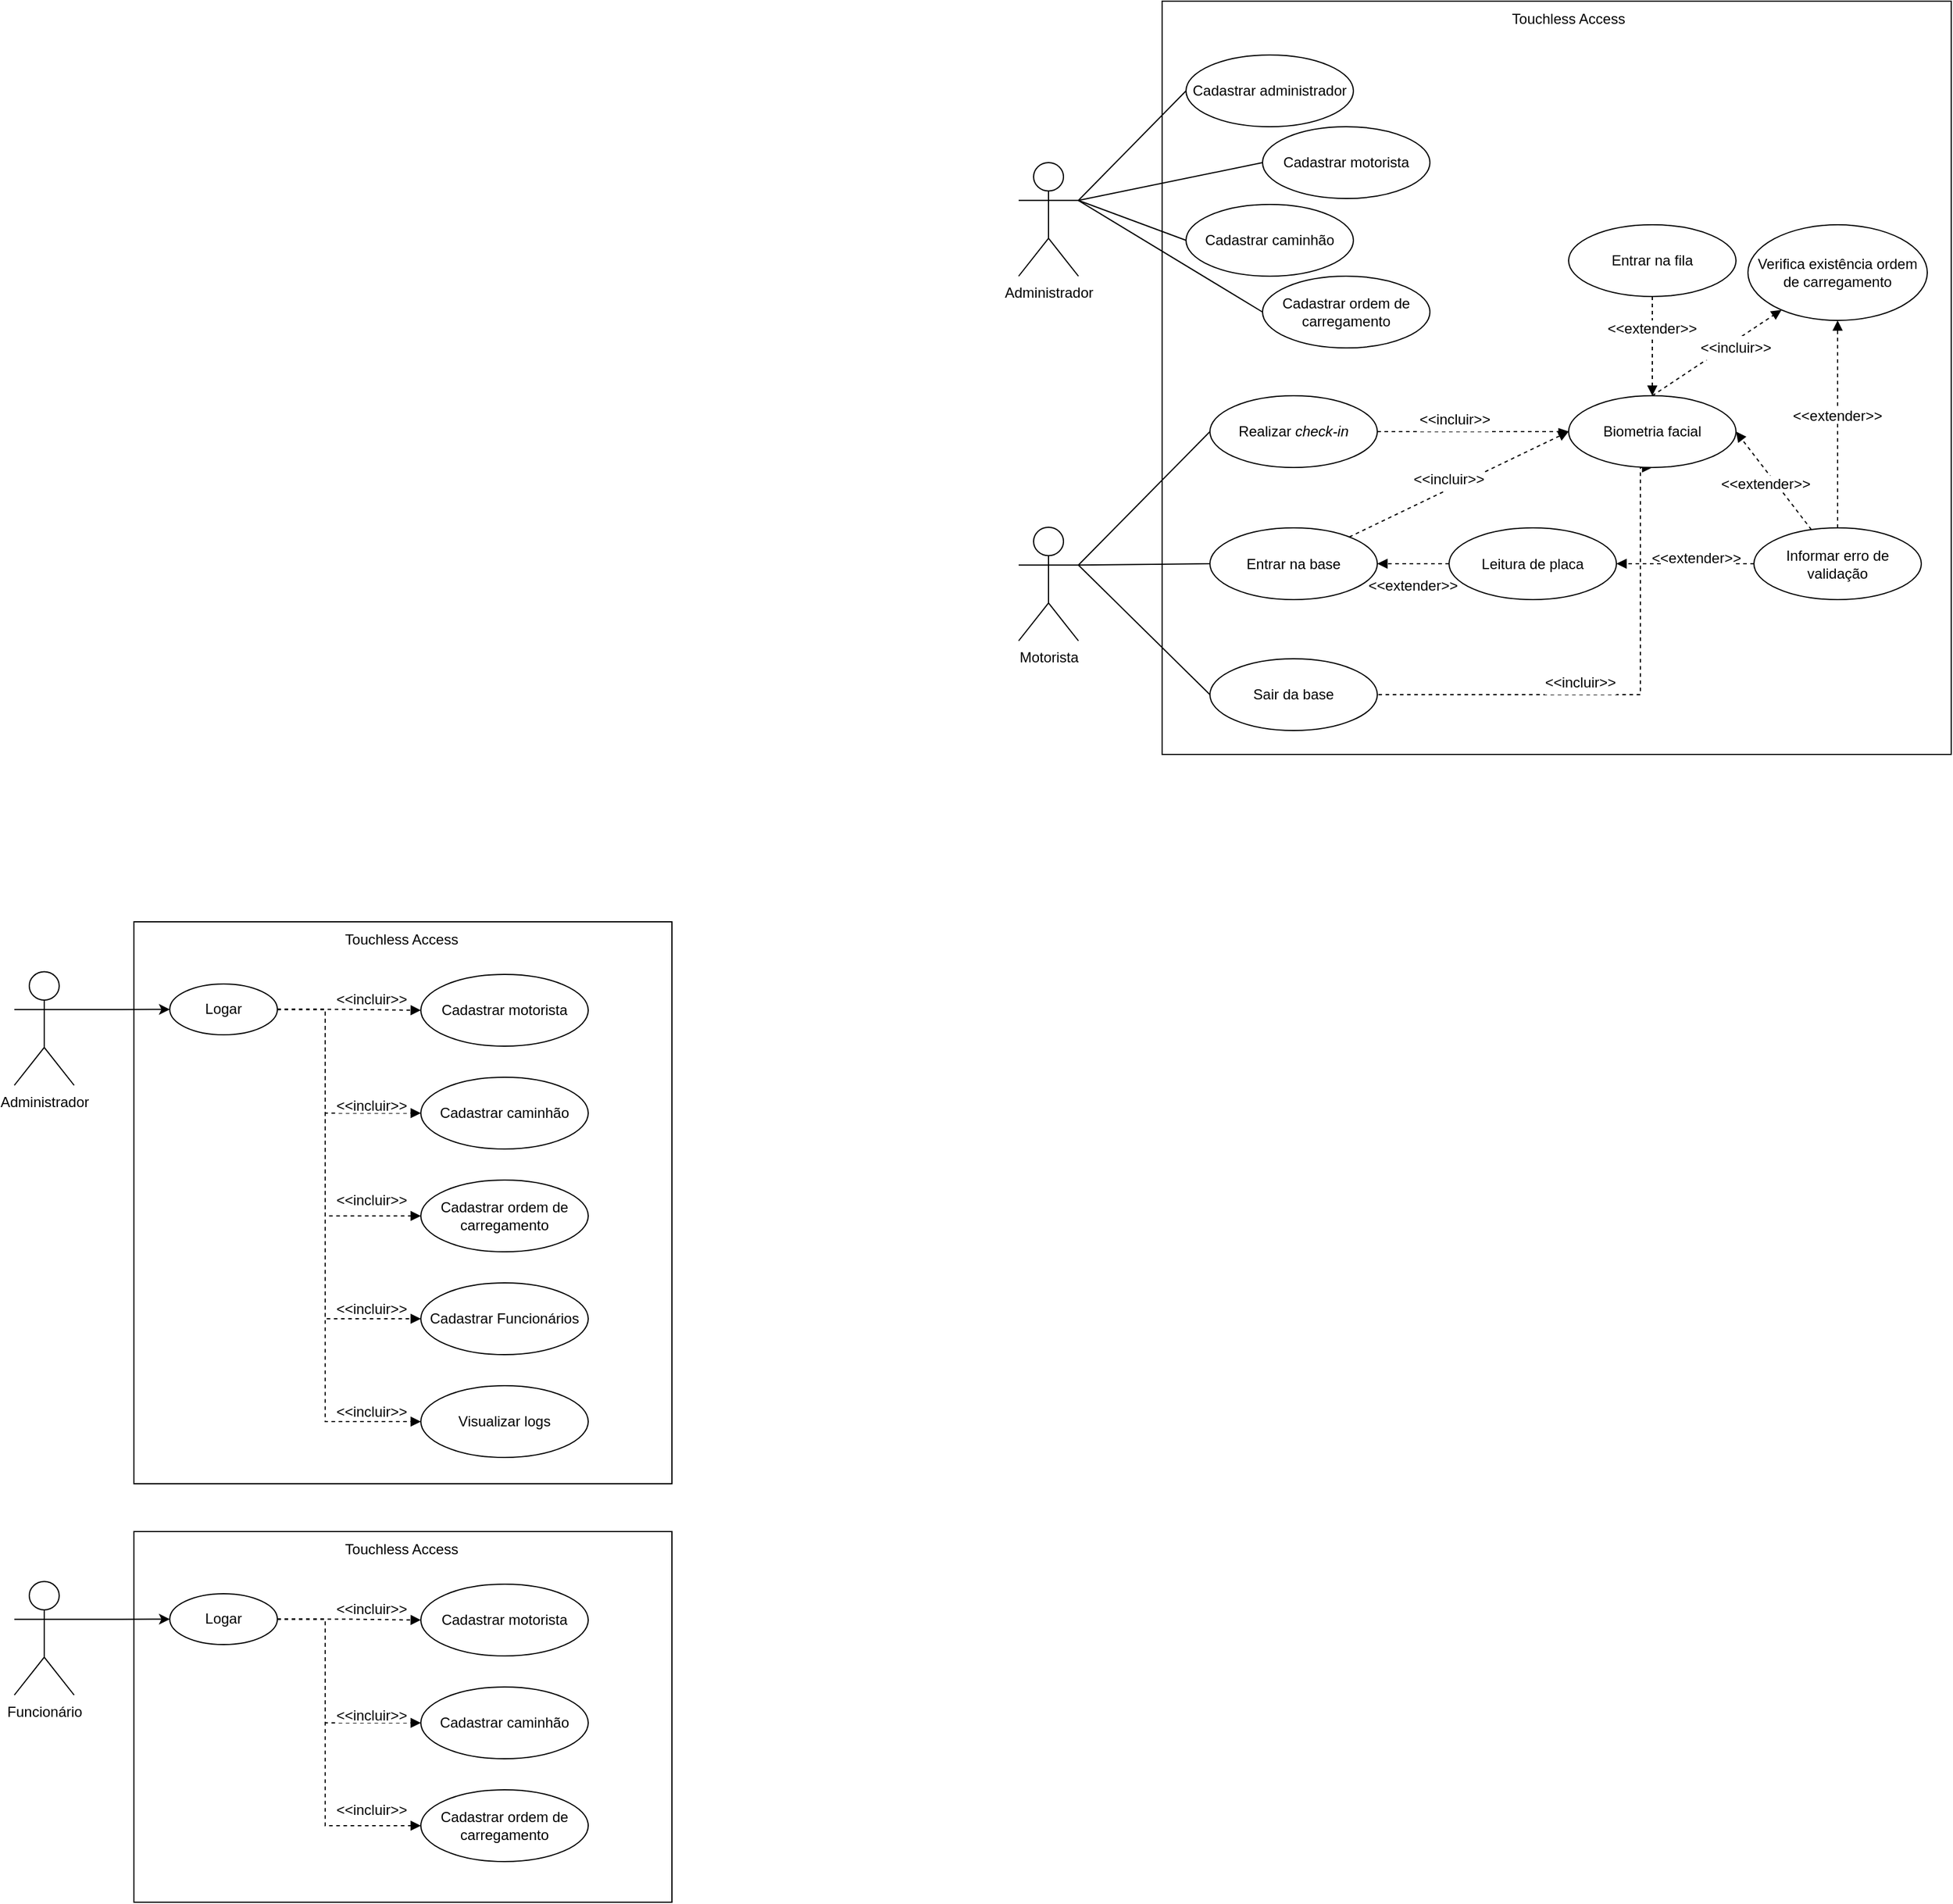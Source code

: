 <mxfile version="20.5.3" type="onedrive"><diagram id="Of7dJaeC6AHzYRcP0c13" name="Page-1"><mxGraphModel grid="1" page="1" gridSize="10" guides="1" tooltips="1" connect="1" arrows="1" fold="1" pageScale="1" pageWidth="827" pageHeight="1169" math="0" shadow="0"><root><mxCell id="0"/><mxCell id="1" parent="0"/><mxCell id="JnJxv2bQO5YpESCW0BtN-5" value="" style="rounded=0;whiteSpace=wrap;html=1;fillColor=#FFFFFF;" vertex="1" parent="1"><mxGeometry x="190" y="50" width="450" height="470" as="geometry"/></mxCell><mxCell id="JnJxv2bQO5YpESCW0BtN-7" value="Cadastrar caminhão" style="ellipse;whiteSpace=wrap;html=1;" vertex="1" parent="1"><mxGeometry x="430" y="180" width="140" height="60" as="geometry"/></mxCell><mxCell id="JnJxv2bQO5YpESCW0BtN-16" value="Cadastrar motorista" style="ellipse;whiteSpace=wrap;html=1;" vertex="1" parent="1"><mxGeometry x="430" y="94" width="140" height="60" as="geometry"/></mxCell><mxCell id="JnJxv2bQO5YpESCW0BtN-6" value="Touchless Access" style="text;html=1;strokeColor=none;fillColor=none;align=center;verticalAlign=middle;whiteSpace=wrap;rounded=0;" vertex="1" parent="1"><mxGeometry x="349" y="50" width="130" height="30" as="geometry"/></mxCell><mxCell id="hGgEvlm0lQurL5NUvKTx-44" style="edgeStyle=orthogonalEdgeStyle;rounded=0;orthogonalLoop=1;jettySize=auto;html=1;exitX=1;exitY=0.333;exitDx=0;exitDy=0;exitPerimeter=0;entryX=0;entryY=0.5;entryDx=0;entryDy=0;" edge="1" parent="1" source="JnJxv2bQO5YpESCW0BtN-10" target="hGgEvlm0lQurL5NUvKTx-43"><mxGeometry relative="1" as="geometry"/></mxCell><mxCell id="JnJxv2bQO5YpESCW0BtN-10" value="Administrador" style="shape=umlActor;verticalLabelPosition=bottom;verticalAlign=top;html=1;" vertex="1" parent="1"><mxGeometry x="90" y="91.75" width="50" height="95" as="geometry"/></mxCell><mxCell id="JnJxv2bQO5YpESCW0BtN-12" value="Cadastrar ordem de carregamento" style="ellipse;whiteSpace=wrap;html=1;" vertex="1" parent="1"><mxGeometry x="430" y="266" width="140" height="60" as="geometry"/></mxCell><mxCell id="JnJxv2bQO5YpESCW0BtN-14" value="Cadastrar Funcionários" style="ellipse;whiteSpace=wrap;html=1;" vertex="1" parent="1"><mxGeometry x="430" y="352" width="140" height="60" as="geometry"/></mxCell><mxCell id="hGgEvlm0lQurL5NUvKTx-1" value="" style="rounded=0;whiteSpace=wrap;html=1;fillColor=#FFFFFF;" vertex="1" parent="1"><mxGeometry x="1050" y="-720" width="660" height="630" as="geometry"/></mxCell><mxCell id="hGgEvlm0lQurL5NUvKTx-2" value="Cadastrar motorista" style="ellipse;whiteSpace=wrap;html=1;" vertex="1" parent="1"><mxGeometry x="1134" y="-615" width="140" height="60" as="geometry"/></mxCell><mxCell id="hGgEvlm0lQurL5NUvKTx-3" value="Cadastrar administrador" style="ellipse;whiteSpace=wrap;html=1;" vertex="1" parent="1"><mxGeometry x="1070" y="-675" width="140" height="60" as="geometry"/></mxCell><mxCell id="hGgEvlm0lQurL5NUvKTx-4" value="Realizar &lt;i&gt;check-in&lt;/i&gt;" style="ellipse;whiteSpace=wrap;html=1;" vertex="1" parent="1"><mxGeometry x="1090" y="-390" width="140" height="60" as="geometry"/></mxCell><mxCell id="hGgEvlm0lQurL5NUvKTx-5" value="Sair da base" style="ellipse;whiteSpace=wrap;html=1;" vertex="1" parent="1"><mxGeometry x="1090" y="-170" width="140" height="60" as="geometry"/></mxCell><mxCell id="hGgEvlm0lQurL5NUvKTx-6" value="Verifica existência ordem de carregamento" style="ellipse;whiteSpace=wrap;html=1;" vertex="1" parent="1"><mxGeometry x="1540" y="-533" width="150" height="80" as="geometry"/></mxCell><mxCell id="hGgEvlm0lQurL5NUvKTx-7" style="edgeStyle=none;rounded=0;orthogonalLoop=1;jettySize=auto;html=1;entryX=0.5;entryY=0;entryDx=0;entryDy=0;dashed=1;startArrow=none;startFill=0;endArrow=block;endFill=1;" edge="1" parent="1" source="hGgEvlm0lQurL5NUvKTx-8" target="hGgEvlm0lQurL5NUvKTx-17"><mxGeometry relative="1" as="geometry"/></mxCell><mxCell id="hGgEvlm0lQurL5NUvKTx-8" value="Entrar na fila" style="ellipse;whiteSpace=wrap;html=1;" vertex="1" parent="1"><mxGeometry x="1390" y="-533" width="140" height="60" as="geometry"/></mxCell><mxCell id="hGgEvlm0lQurL5NUvKTx-9" style="rounded=0;orthogonalLoop=1;jettySize=auto;html=1;entryX=0;entryY=0.5;entryDx=0;entryDy=0;dashed=1;startArrow=none;startFill=0;endArrow=block;endFill=1;" edge="1" parent="1" source="hGgEvlm0lQurL5NUvKTx-10" target="hGgEvlm0lQurL5NUvKTx-17"><mxGeometry relative="1" as="geometry"/></mxCell><mxCell id="hGgEvlm0lQurL5NUvKTx-10" value="Entrar na base" style="ellipse;whiteSpace=wrap;html=1;" vertex="1" parent="1"><mxGeometry x="1090" y="-279.5" width="140" height="60" as="geometry"/></mxCell><mxCell id="hGgEvlm0lQurL5NUvKTx-11" value="" style="edgeStyle=none;rounded=0;orthogonalLoop=1;jettySize=auto;html=1;dashed=1;startArrow=none;startFill=0;endArrow=block;endFill=1;" edge="1" parent="1" source="hGgEvlm0lQurL5NUvKTx-14" target="hGgEvlm0lQurL5NUvKTx-15"><mxGeometry relative="1" as="geometry"/></mxCell><mxCell id="hGgEvlm0lQurL5NUvKTx-12" style="edgeStyle=none;rounded=0;orthogonalLoop=1;jettySize=auto;html=1;entryX=1;entryY=0.5;entryDx=0;entryDy=0;dashed=1;startArrow=none;startFill=0;endArrow=block;endFill=1;" edge="1" parent="1" source="hGgEvlm0lQurL5NUvKTx-14" target="hGgEvlm0lQurL5NUvKTx-17"><mxGeometry relative="1" as="geometry"/></mxCell><mxCell id="hGgEvlm0lQurL5NUvKTx-13" style="edgeStyle=none;rounded=0;orthogonalLoop=1;jettySize=auto;html=1;entryX=0.5;entryY=1;entryDx=0;entryDy=0;dashed=1;startArrow=none;startFill=0;endArrow=block;endFill=1;" edge="1" parent="1" source="hGgEvlm0lQurL5NUvKTx-14" target="hGgEvlm0lQurL5NUvKTx-6"><mxGeometry relative="1" as="geometry"/></mxCell><mxCell id="hGgEvlm0lQurL5NUvKTx-14" value="Informar erro de validação" style="ellipse;whiteSpace=wrap;html=1;" vertex="1" parent="1"><mxGeometry x="1545" y="-279.5" width="140" height="60" as="geometry"/></mxCell><mxCell id="hGgEvlm0lQurL5NUvKTx-15" value="Leitura de placa" style="ellipse;whiteSpace=wrap;html=1;" vertex="1" parent="1"><mxGeometry x="1290" y="-279.5" width="140" height="60" as="geometry"/></mxCell><mxCell id="hGgEvlm0lQurL5NUvKTx-16" style="edgeStyle=orthogonalEdgeStyle;rounded=0;orthogonalLoop=1;jettySize=auto;html=1;entryX=1;entryY=0.5;entryDx=0;entryDy=0;endArrow=none;endFill=0;dashed=1;exitX=0.5;exitY=1;exitDx=0;exitDy=0;startArrow=block;startFill=1;" edge="1" parent="1" source="hGgEvlm0lQurL5NUvKTx-17" target="hGgEvlm0lQurL5NUvKTx-5"><mxGeometry relative="1" as="geometry"><Array as="points"><mxPoint x="1450" y="-330"/><mxPoint x="1450" y="-140"/></Array></mxGeometry></mxCell><mxCell id="hGgEvlm0lQurL5NUvKTx-17" value="Biometria facial" style="ellipse;whiteSpace=wrap;html=1;" vertex="1" parent="1"><mxGeometry x="1390" y="-390" width="140" height="60" as="geometry"/></mxCell><mxCell id="hGgEvlm0lQurL5NUvKTx-18" value="&amp;lt;&amp;lt;incluir&amp;gt;&amp;gt;" style="text;html=1;strokeColor=none;fillColor=default;align=center;verticalAlign=middle;whiteSpace=wrap;rounded=0;dashed=1;strokeWidth=1;" vertex="1" parent="1"><mxGeometry x="1260" y="-330" width="60" height="20" as="geometry"/></mxCell><mxCell id="hGgEvlm0lQurL5NUvKTx-19" style="edgeStyle=none;rounded=0;orthogonalLoop=1;jettySize=auto;html=1;exitX=1;exitY=0.333;exitDx=0;exitDy=0;exitPerimeter=0;entryX=0;entryY=0.5;entryDx=0;entryDy=0;endArrow=none;endFill=0;" edge="1" parent="1" source="hGgEvlm0lQurL5NUvKTx-22" target="hGgEvlm0lQurL5NUvKTx-4"><mxGeometry relative="1" as="geometry"/></mxCell><mxCell id="hGgEvlm0lQurL5NUvKTx-20" style="edgeStyle=none;rounded=0;orthogonalLoop=1;jettySize=auto;html=1;exitX=1;exitY=0.333;exitDx=0;exitDy=0;exitPerimeter=0;entryX=0;entryY=0.5;entryDx=0;entryDy=0;endArrow=none;endFill=0;" edge="1" parent="1" source="hGgEvlm0lQurL5NUvKTx-22" target="hGgEvlm0lQurL5NUvKTx-10"><mxGeometry relative="1" as="geometry"/></mxCell><mxCell id="hGgEvlm0lQurL5NUvKTx-21" style="edgeStyle=none;rounded=0;orthogonalLoop=1;jettySize=auto;html=1;exitX=1;exitY=0.333;exitDx=0;exitDy=0;exitPerimeter=0;entryX=0;entryY=0.5;entryDx=0;entryDy=0;endArrow=none;endFill=0;" edge="1" parent="1" source="hGgEvlm0lQurL5NUvKTx-22" target="hGgEvlm0lQurL5NUvKTx-5"><mxGeometry relative="1" as="geometry"/></mxCell><mxCell id="hGgEvlm0lQurL5NUvKTx-22" value="Motorista" style="shape=umlActor;verticalLabelPosition=bottom;verticalAlign=top;html=1;" vertex="1" parent="1"><mxGeometry x="930" y="-280" width="50" height="95" as="geometry"/></mxCell><mxCell id="hGgEvlm0lQurL5NUvKTx-23" value="Touchless Access" style="text;html=1;strokeColor=none;fillColor=none;align=center;verticalAlign=middle;whiteSpace=wrap;rounded=0;" vertex="1" parent="1"><mxGeometry x="1325" y="-720" width="130" height="30" as="geometry"/></mxCell><mxCell id="hGgEvlm0lQurL5NUvKTx-24" style="edgeStyle=none;rounded=0;orthogonalLoop=1;jettySize=auto;html=1;exitX=1;exitY=0.333;exitDx=0;exitDy=0;exitPerimeter=0;entryX=0;entryY=0.5;entryDx=0;entryDy=0;endArrow=none;endFill=0;" edge="1" parent="1" source="hGgEvlm0lQurL5NUvKTx-28" target="hGgEvlm0lQurL5NUvKTx-3"><mxGeometry relative="1" as="geometry"/></mxCell><mxCell id="hGgEvlm0lQurL5NUvKTx-25" style="edgeStyle=none;rounded=0;orthogonalLoop=1;jettySize=auto;html=1;exitX=1;exitY=0.333;exitDx=0;exitDy=0;exitPerimeter=0;entryX=0;entryY=0.5;entryDx=0;entryDy=0;endArrow=none;endFill=0;" edge="1" parent="1" source="hGgEvlm0lQurL5NUvKTx-28" target="hGgEvlm0lQurL5NUvKTx-2"><mxGeometry relative="1" as="geometry"/></mxCell><mxCell id="hGgEvlm0lQurL5NUvKTx-26" style="edgeStyle=none;rounded=0;orthogonalLoop=1;jettySize=auto;html=1;exitX=1;exitY=0.333;exitDx=0;exitDy=0;exitPerimeter=0;entryX=0;entryY=0.5;entryDx=0;entryDy=0;endArrow=none;endFill=0;" edge="1" parent="1" source="hGgEvlm0lQurL5NUvKTx-28" target="hGgEvlm0lQurL5NUvKTx-38"><mxGeometry relative="1" as="geometry"/></mxCell><mxCell id="hGgEvlm0lQurL5NUvKTx-27" style="edgeStyle=none;rounded=0;orthogonalLoop=1;jettySize=auto;html=1;exitX=1;exitY=0.333;exitDx=0;exitDy=0;exitPerimeter=0;entryX=0;entryY=0.5;entryDx=0;entryDy=0;endArrow=none;endFill=0;" edge="1" parent="1" source="hGgEvlm0lQurL5NUvKTx-28" target="hGgEvlm0lQurL5NUvKTx-39"><mxGeometry relative="1" as="geometry"/></mxCell><mxCell id="hGgEvlm0lQurL5NUvKTx-28" value="Administrador" style="shape=umlActor;verticalLabelPosition=bottom;verticalAlign=top;html=1;" vertex="1" parent="1"><mxGeometry x="930" y="-585" width="50" height="95" as="geometry"/></mxCell><mxCell id="hGgEvlm0lQurL5NUvKTx-29" style="orthogonalLoop=1;jettySize=auto;html=1;endArrow=block;endFill=1;dashed=1;exitX=0.5;exitY=0;exitDx=0;exitDy=0;" edge="1" parent="1" source="hGgEvlm0lQurL5NUvKTx-17" target="hGgEvlm0lQurL5NUvKTx-6"><mxGeometry relative="1" as="geometry"/></mxCell><mxCell id="hGgEvlm0lQurL5NUvKTx-30" style="edgeStyle=none;rounded=0;orthogonalLoop=1;jettySize=auto;html=1;entryX=0;entryY=0.5;entryDx=0;entryDy=0;endArrow=blockThin;endFill=1;dashed=1;exitX=1;exitY=0.5;exitDx=0;exitDy=0;" edge="1" parent="1" source="hGgEvlm0lQurL5NUvKTx-4" target="hGgEvlm0lQurL5NUvKTx-17"><mxGeometry relative="1" as="geometry"/></mxCell><mxCell id="hGgEvlm0lQurL5NUvKTx-31" style="rounded=0;orthogonalLoop=1;jettySize=auto;html=1;endArrow=block;endFill=1;entryX=1;entryY=0.5;entryDx=0;entryDy=0;exitX=0;exitY=0.5;exitDx=0;exitDy=0;dashed=1;" edge="1" parent="1" source="hGgEvlm0lQurL5NUvKTx-15" target="hGgEvlm0lQurL5NUvKTx-10"><mxGeometry relative="1" as="geometry"/></mxCell><mxCell id="hGgEvlm0lQurL5NUvKTx-32" value="&amp;lt;&amp;lt;extender&amp;gt;&amp;gt;" style="text;html=1;strokeColor=none;fillColor=default;align=center;verticalAlign=middle;whiteSpace=wrap;rounded=0;dashed=1;" vertex="1" parent="1"><mxGeometry x="1585" y="-380" width="60" height="13" as="geometry"/></mxCell><mxCell id="hGgEvlm0lQurL5NUvKTx-33" value="&amp;lt;&amp;lt;incluir&amp;gt;&amp;gt;" style="text;html=1;strokeColor=none;fillColor=default;align=center;verticalAlign=middle;whiteSpace=wrap;rounded=0;dashed=1;strokeWidth=1;" vertex="1" parent="1"><mxGeometry x="1265" y="-380" width="60" height="20" as="geometry"/></mxCell><mxCell id="hGgEvlm0lQurL5NUvKTx-34" value="&amp;lt;&amp;lt;incluir&amp;gt;&amp;gt;" style="text;html=1;strokeColor=none;fillColor=default;align=center;verticalAlign=middle;whiteSpace=wrap;rounded=0;dashed=1;strokeWidth=1;" vertex="1" parent="1"><mxGeometry x="1370" y="-160" width="60" height="20" as="geometry"/></mxCell><mxCell id="hGgEvlm0lQurL5NUvKTx-35" value="&amp;lt;&amp;lt;extender&amp;gt;&amp;gt;" style="text;html=1;strokeColor=none;fillColor=default;align=center;verticalAlign=middle;whiteSpace=wrap;rounded=0;dashed=1;" vertex="1" parent="1"><mxGeometry x="1467" y="-261" width="60" height="13" as="geometry"/></mxCell><mxCell id="hGgEvlm0lQurL5NUvKTx-36" value="&amp;lt;&amp;lt;extender&amp;gt;&amp;gt;" style="text;html=1;strokeColor=none;fillColor=default;align=center;verticalAlign=middle;whiteSpace=wrap;rounded=0;dashed=1;" vertex="1" parent="1"><mxGeometry x="1525" y="-323" width="60" height="13" as="geometry"/></mxCell><mxCell id="hGgEvlm0lQurL5NUvKTx-37" value="&amp;lt;&amp;lt;extender&amp;gt;&amp;gt;" style="text;html=1;strokeColor=none;fillColor=default;align=center;verticalAlign=middle;whiteSpace=wrap;rounded=0;dashed=1;" vertex="1" parent="1"><mxGeometry x="1230" y="-238" width="60" height="13" as="geometry"/></mxCell><mxCell id="hGgEvlm0lQurL5NUvKTx-38" value="Cadastrar caminhão" style="ellipse;whiteSpace=wrap;html=1;" vertex="1" parent="1"><mxGeometry x="1070" y="-550" width="140" height="60" as="geometry"/></mxCell><mxCell id="hGgEvlm0lQurL5NUvKTx-39" value="Cadastrar ordem de carregamento" style="ellipse;whiteSpace=wrap;html=1;" vertex="1" parent="1"><mxGeometry x="1134" y="-490" width="140" height="60" as="geometry"/></mxCell><mxCell id="hGgEvlm0lQurL5NUvKTx-40" value="&amp;lt;&amp;lt;incluir&amp;gt;&amp;gt;" style="text;html=1;strokeColor=none;fillColor=default;align=center;verticalAlign=middle;whiteSpace=wrap;rounded=0;dashed=1;strokeWidth=1;" vertex="1" parent="1"><mxGeometry x="1500" y="-440" width="60" height="20" as="geometry"/></mxCell><mxCell id="hGgEvlm0lQurL5NUvKTx-41" value="&amp;lt;&amp;lt;extender&amp;gt;&amp;gt;" style="text;html=1;strokeColor=none;fillColor=default;align=center;verticalAlign=middle;whiteSpace=wrap;rounded=0;dashed=1;" vertex="1" parent="1"><mxGeometry x="1430" y="-453" width="60" height="13" as="geometry"/></mxCell><mxCell id="hGgEvlm0lQurL5NUvKTx-45" style="edgeStyle=orthogonalEdgeStyle;rounded=0;orthogonalLoop=1;jettySize=auto;html=1;startArrow=none;startFill=0;endArrow=block;endFill=1;dashed=1;entryX=0;entryY=0.5;entryDx=0;entryDy=0;" edge="1" parent="1" source="hGgEvlm0lQurL5NUvKTx-43" target="JnJxv2bQO5YpESCW0BtN-16"><mxGeometry relative="1" as="geometry"/></mxCell><mxCell id="hGgEvlm0lQurL5NUvKTx-60" style="edgeStyle=orthogonalEdgeStyle;rounded=0;orthogonalLoop=1;jettySize=auto;html=1;entryX=0;entryY=0.5;entryDx=0;entryDy=0;dashed=1;startArrow=none;startFill=0;endArrow=block;endFill=1;" edge="1" parent="1" source="hGgEvlm0lQurL5NUvKTx-43" target="hGgEvlm0lQurL5NUvKTx-56"><mxGeometry relative="1" as="geometry"><Array as="points"><mxPoint x="350" y="123"/><mxPoint x="350" y="468"/></Array></mxGeometry></mxCell><mxCell id="hGgEvlm0lQurL5NUvKTx-61" style="edgeStyle=orthogonalEdgeStyle;rounded=0;orthogonalLoop=1;jettySize=auto;html=1;entryX=0;entryY=0.5;entryDx=0;entryDy=0;dashed=1;startArrow=none;startFill=0;endArrow=block;endFill=1;" edge="1" parent="1" source="hGgEvlm0lQurL5NUvKTx-43" target="JnJxv2bQO5YpESCW0BtN-14"><mxGeometry relative="1" as="geometry"><Array as="points"><mxPoint x="350" y="123"/><mxPoint x="350" y="382"/></Array></mxGeometry></mxCell><mxCell id="hGgEvlm0lQurL5NUvKTx-62" style="edgeStyle=orthogonalEdgeStyle;rounded=0;orthogonalLoop=1;jettySize=auto;html=1;entryX=0;entryY=0.5;entryDx=0;entryDy=0;dashed=1;startArrow=none;startFill=0;endArrow=block;endFill=1;" edge="1" parent="1" source="hGgEvlm0lQurL5NUvKTx-43" target="JnJxv2bQO5YpESCW0BtN-12"><mxGeometry relative="1" as="geometry"><Array as="points"><mxPoint x="350" y="123"/><mxPoint x="350" y="296"/></Array></mxGeometry></mxCell><mxCell id="hGgEvlm0lQurL5NUvKTx-63" style="edgeStyle=orthogonalEdgeStyle;rounded=0;orthogonalLoop=1;jettySize=auto;html=1;entryX=0;entryY=0.5;entryDx=0;entryDy=0;dashed=1;startArrow=none;startFill=0;endArrow=block;endFill=1;" edge="1" parent="1" source="hGgEvlm0lQurL5NUvKTx-43" target="JnJxv2bQO5YpESCW0BtN-7"><mxGeometry relative="1" as="geometry"><Array as="points"><mxPoint x="350" y="123"/><mxPoint x="350" y="210"/></Array></mxGeometry></mxCell><mxCell id="hGgEvlm0lQurL5NUvKTx-43" value="Logar" style="ellipse;whiteSpace=wrap;html=1;" vertex="1" parent="1"><mxGeometry x="220" y="102" width="90" height="42.5" as="geometry"/></mxCell><mxCell id="hGgEvlm0lQurL5NUvKTx-52" value="&amp;lt;&amp;lt;incluir&amp;gt;&amp;gt;" style="text;html=1;strokeColor=none;fillColor=default;align=center;verticalAlign=middle;whiteSpace=wrap;rounded=0;dashed=1;" vertex="1" parent="1"><mxGeometry x="359" y="108" width="60" height="13" as="geometry"/></mxCell><mxCell id="hGgEvlm0lQurL5NUvKTx-53" value="&amp;lt;&amp;lt;incluir&amp;gt;&amp;gt;" style="text;html=1;strokeColor=none;fillColor=default;align=center;verticalAlign=middle;whiteSpace=wrap;rounded=0;dashed=1;" vertex="1" parent="1"><mxGeometry x="359" y="197" width="60" height="13" as="geometry"/></mxCell><mxCell id="hGgEvlm0lQurL5NUvKTx-54" value="&amp;lt;&amp;lt;incluir&amp;gt;&amp;gt;" style="text;html=1;strokeColor=none;fillColor=default;align=center;verticalAlign=middle;whiteSpace=wrap;rounded=0;dashed=1;" vertex="1" parent="1"><mxGeometry x="359" y="276" width="60" height="13" as="geometry"/></mxCell><mxCell id="hGgEvlm0lQurL5NUvKTx-55" value="&amp;lt;&amp;lt;incluir&amp;gt;&amp;gt;" style="text;html=1;strokeColor=none;fillColor=default;align=center;verticalAlign=middle;whiteSpace=wrap;rounded=0;dashed=1;" vertex="1" parent="1"><mxGeometry x="359" y="367" width="60" height="13" as="geometry"/></mxCell><mxCell id="hGgEvlm0lQurL5NUvKTx-56" value="Visualizar logs" style="ellipse;whiteSpace=wrap;html=1;" vertex="1" parent="1"><mxGeometry x="430" y="438" width="140" height="60" as="geometry"/></mxCell><mxCell id="hGgEvlm0lQurL5NUvKTx-58" value="&amp;lt;&amp;lt;incluir&amp;gt;&amp;gt;" style="text;html=1;strokeColor=none;fillColor=default;align=center;verticalAlign=middle;whiteSpace=wrap;rounded=0;dashed=1;" vertex="1" parent="1"><mxGeometry x="359" y="453" width="60" height="13" as="geometry"/></mxCell><mxCell id="hGgEvlm0lQurL5NUvKTx-64" value="" style="rounded=0;whiteSpace=wrap;html=1;fillColor=#FFFFFF;" vertex="1" parent="1"><mxGeometry x="190" y="560" width="450" height="310" as="geometry"/></mxCell><mxCell id="hGgEvlm0lQurL5NUvKTx-65" value="Cadastrar caminhão" style="ellipse;whiteSpace=wrap;html=1;" vertex="1" parent="1"><mxGeometry x="430" y="690" width="140" height="60" as="geometry"/></mxCell><mxCell id="hGgEvlm0lQurL5NUvKTx-66" value="Cadastrar motorista" style="ellipse;whiteSpace=wrap;html=1;" vertex="1" parent="1"><mxGeometry x="430" y="604" width="140" height="60" as="geometry"/></mxCell><mxCell id="hGgEvlm0lQurL5NUvKTx-67" value="Touchless Access" style="text;html=1;strokeColor=none;fillColor=none;align=center;verticalAlign=middle;whiteSpace=wrap;rounded=0;" vertex="1" parent="1"><mxGeometry x="349" y="560" width="130" height="30" as="geometry"/></mxCell><mxCell id="hGgEvlm0lQurL5NUvKTx-68" style="edgeStyle=orthogonalEdgeStyle;rounded=0;orthogonalLoop=1;jettySize=auto;html=1;exitX=1;exitY=0.333;exitDx=0;exitDy=0;exitPerimeter=0;entryX=0;entryY=0.5;entryDx=0;entryDy=0;" edge="1" parent="1" source="hGgEvlm0lQurL5NUvKTx-69" target="hGgEvlm0lQurL5NUvKTx-77"><mxGeometry relative="1" as="geometry"/></mxCell><mxCell id="hGgEvlm0lQurL5NUvKTx-69" value="Funcionário" style="shape=umlActor;verticalLabelPosition=bottom;verticalAlign=top;html=1;" vertex="1" parent="1"><mxGeometry x="90" y="601.75" width="50" height="95" as="geometry"/></mxCell><mxCell id="hGgEvlm0lQurL5NUvKTx-70" value="Cadastrar ordem de carregamento" style="ellipse;whiteSpace=wrap;html=1;" vertex="1" parent="1"><mxGeometry x="430" y="776" width="140" height="60" as="geometry"/></mxCell><mxCell id="hGgEvlm0lQurL5NUvKTx-72" style="edgeStyle=orthogonalEdgeStyle;rounded=0;orthogonalLoop=1;jettySize=auto;html=1;startArrow=none;startFill=0;endArrow=block;endFill=1;dashed=1;entryX=0;entryY=0.5;entryDx=0;entryDy=0;" edge="1" parent="1" source="hGgEvlm0lQurL5NUvKTx-77" target="hGgEvlm0lQurL5NUvKTx-66"><mxGeometry relative="1" as="geometry"/></mxCell><mxCell id="hGgEvlm0lQurL5NUvKTx-75" style="edgeStyle=orthogonalEdgeStyle;rounded=0;orthogonalLoop=1;jettySize=auto;html=1;entryX=0;entryY=0.5;entryDx=0;entryDy=0;dashed=1;startArrow=none;startFill=0;endArrow=block;endFill=1;" edge="1" parent="1" source="hGgEvlm0lQurL5NUvKTx-77" target="hGgEvlm0lQurL5NUvKTx-70"><mxGeometry relative="1" as="geometry"><Array as="points"><mxPoint x="350" y="633"/><mxPoint x="350" y="806"/></Array></mxGeometry></mxCell><mxCell id="hGgEvlm0lQurL5NUvKTx-76" style="edgeStyle=orthogonalEdgeStyle;rounded=0;orthogonalLoop=1;jettySize=auto;html=1;entryX=0;entryY=0.5;entryDx=0;entryDy=0;dashed=1;startArrow=none;startFill=0;endArrow=block;endFill=1;" edge="1" parent="1" source="hGgEvlm0lQurL5NUvKTx-77" target="hGgEvlm0lQurL5NUvKTx-65"><mxGeometry relative="1" as="geometry"><Array as="points"><mxPoint x="350" y="633"/><mxPoint x="350" y="720"/></Array></mxGeometry></mxCell><mxCell id="hGgEvlm0lQurL5NUvKTx-77" value="Logar" style="ellipse;whiteSpace=wrap;html=1;" vertex="1" parent="1"><mxGeometry x="220" y="612" width="90" height="42.5" as="geometry"/></mxCell><mxCell id="hGgEvlm0lQurL5NUvKTx-78" value="&amp;lt;&amp;lt;incluir&amp;gt;&amp;gt;" style="text;html=1;strokeColor=none;fillColor=default;align=center;verticalAlign=middle;whiteSpace=wrap;rounded=0;dashed=1;" vertex="1" parent="1"><mxGeometry x="359" y="618" width="60" height="13" as="geometry"/></mxCell><mxCell id="hGgEvlm0lQurL5NUvKTx-79" value="&amp;lt;&amp;lt;incluir&amp;gt;&amp;gt;" style="text;html=1;strokeColor=none;fillColor=default;align=center;verticalAlign=middle;whiteSpace=wrap;rounded=0;dashed=1;" vertex="1" parent="1"><mxGeometry x="359" y="707" width="60" height="13" as="geometry"/></mxCell><mxCell id="hGgEvlm0lQurL5NUvKTx-80" value="&amp;lt;&amp;lt;incluir&amp;gt;&amp;gt;" style="text;html=1;strokeColor=none;fillColor=default;align=center;verticalAlign=middle;whiteSpace=wrap;rounded=0;dashed=1;" vertex="1" parent="1"><mxGeometry x="359" y="786" width="60" height="13" as="geometry"/></mxCell></root></mxGraphModel></diagram></mxfile>